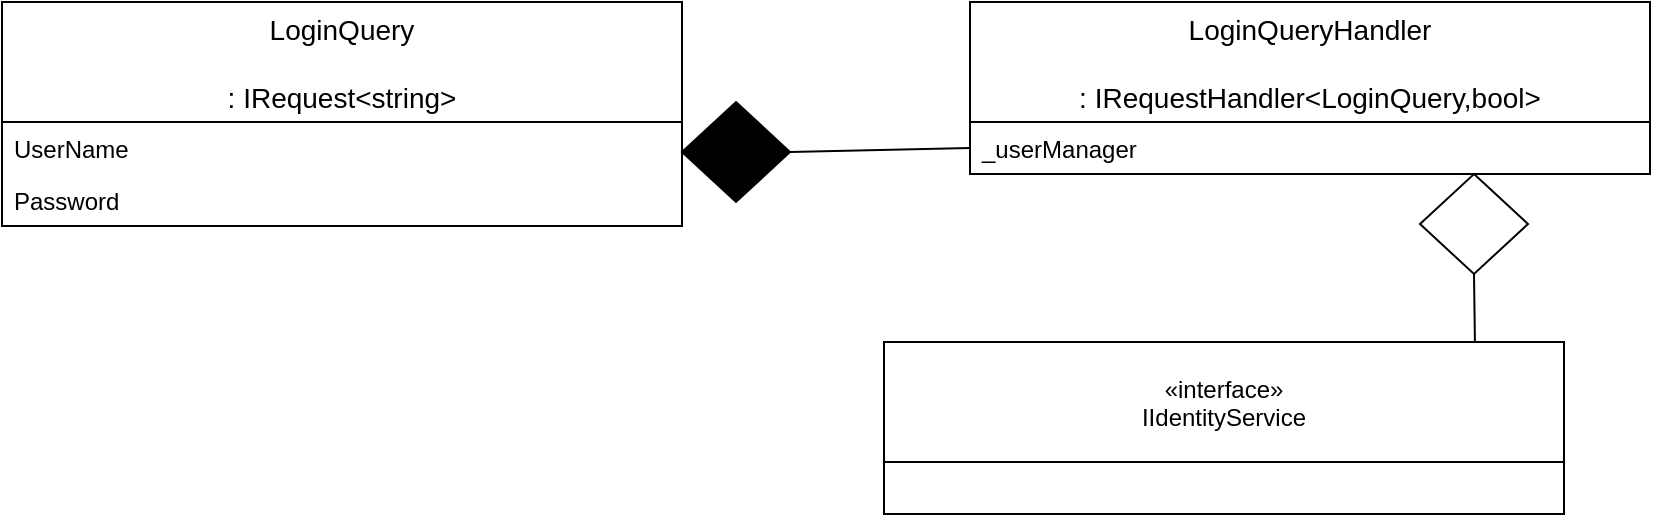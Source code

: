 <mxfile version="13.6.2" type="device"><diagram id="DuiYB47RUCSFrGvlpa0t" name="Page-1"><mxGraphModel dx="2652" dy="1000" grid="1" gridSize="10" guides="1" tooltips="1" connect="1" arrows="1" fold="1" page="1" pageScale="1" pageWidth="827" pageHeight="1169" math="0" shadow="0"><root><mxCell id="0"/><mxCell id="1" parent="0"/><mxCell id="kmU2nPkPzERltSBCMCw5-8" value="" style="endArrow=none;html=1;entryX=0;entryY=0.5;entryDx=0;entryDy=0;exitX=1;exitY=0.5;exitDx=0;exitDy=0;exitPerimeter=0;" parent="1" source="kmU2nPkPzERltSBCMCw5-9" edge="1"><mxGeometry width="50" height="50" relative="1" as="geometry"><mxPoint x="395" y="83" as="sourcePoint"/><mxPoint x="485" y="83" as="targetPoint"/></mxGeometry></mxCell><mxCell id="kmU2nPkPzERltSBCMCw5-9" value="" style="strokeWidth=1;html=1;shape=mxgraph.flowchart.decision;whiteSpace=wrap;fillColor=#000000;" parent="1" vertex="1"><mxGeometry x="341" y="60" width="54" height="50" as="geometry"/></mxCell><mxCell id="kmU2nPkPzERltSBCMCw5-14" value="" style="endArrow=none;html=1;exitX=0.5;exitY=1;exitDx=0;exitDy=0;exitPerimeter=0;entryX=0.869;entryY=-0.006;entryDx=0;entryDy=0;entryPerimeter=0;" parent="1" source="kmU2nPkPzERltSBCMCw5-15" target="kmU2nPkPzERltSBCMCw5-39" edge="1"><mxGeometry width="50" height="50" relative="1" as="geometry"><mxPoint x="613" y="217" as="sourcePoint"/><mxPoint x="740" y="426" as="targetPoint"/></mxGeometry></mxCell><mxCell id="kmU2nPkPzERltSBCMCw5-15" value="" style="strokeWidth=1;html=1;shape=mxgraph.flowchart.decision;whiteSpace=wrap;" parent="1" vertex="1"><mxGeometry x="710" y="96" width="54" height="50" as="geometry"/></mxCell><mxCell id="kmU2nPkPzERltSBCMCw5-18" value="LoginQuery&#10;&#10;: IRequest&lt;string&gt;" style="swimlane;fontStyle=0;childLayout=stackLayout;horizontal=1;startSize=60;horizontalStack=0;resizeParent=1;resizeParentMax=0;resizeLast=0;collapsible=1;marginBottom=0;align=center;fontSize=14;" parent="1" vertex="1"><mxGeometry x="1" y="10" width="340" height="112" as="geometry"/></mxCell><mxCell id="kmU2nPkPzERltSBCMCw5-19" value="UserName" style="text;strokeColor=none;fillColor=none;align=left;verticalAlign=top;spacingLeft=4;spacingRight=4;overflow=hidden;rotatable=0;points=[[0,0.5],[1,0.5]];portConstraint=eastwest;" parent="kmU2nPkPzERltSBCMCw5-18" vertex="1"><mxGeometry y="60" width="340" height="26" as="geometry"/></mxCell><mxCell id="kmU2nPkPzERltSBCMCw5-20" value="Password" style="text;strokeColor=none;fillColor=none;align=left;verticalAlign=top;spacingLeft=4;spacingRight=4;overflow=hidden;rotatable=0;points=[[0,0.5],[1,0.5]];portConstraint=eastwest;" parent="kmU2nPkPzERltSBCMCw5-18" vertex="1"><mxGeometry y="86" width="340" height="26" as="geometry"/></mxCell><mxCell id="kmU2nPkPzERltSBCMCw5-48" value="LoginQueryHandler&#10;&#10;: IRequestHandler&lt;LoginQuery,bool&gt;" style="swimlane;fontStyle=0;childLayout=stackLayout;horizontal=1;startSize=60;fillColor=none;horizontalStack=0;resizeParent=1;resizeParentMax=0;resizeLast=0;collapsible=1;marginBottom=0;fontSize=14;" parent="1" vertex="1"><mxGeometry x="485" y="10" width="340" height="86" as="geometry"/></mxCell><mxCell id="kmU2nPkPzERltSBCMCw5-51" value="_userManager" style="text;strokeColor=none;fillColor=none;align=left;verticalAlign=top;spacingLeft=4;spacingRight=4;overflow=hidden;rotatable=0;points=[[0,0.5],[1,0.5]];portConstraint=eastwest;" parent="kmU2nPkPzERltSBCMCw5-48" vertex="1"><mxGeometry y="60" width="340" height="26" as="geometry"/></mxCell><mxCell id="kmU2nPkPzERltSBCMCw5-39" value="«interface»&#10;IIdentityService" style="swimlane;fontStyle=0;childLayout=stackLayout;horizontal=1;startSize=60;fillColor=none;horizontalStack=0;resizeParent=1;resizeParentMax=0;resizeLast=0;collapsible=1;marginBottom=0;" parent="1" vertex="1"><mxGeometry x="442" y="180" width="340" height="86" as="geometry"/></mxCell><mxCell id="kmU2nPkPzERltSBCMCw5-40" value=" " style="text;strokeColor=none;fillColor=none;align=left;verticalAlign=top;spacingLeft=4;spacingRight=4;overflow=hidden;rotatable=0;points=[[0,0.5],[1,0.5]];portConstraint=eastwest;" parent="kmU2nPkPzERltSBCMCw5-39" vertex="1"><mxGeometry y="60" width="340" height="26" as="geometry"/></mxCell></root></mxGraphModel></diagram></mxfile>